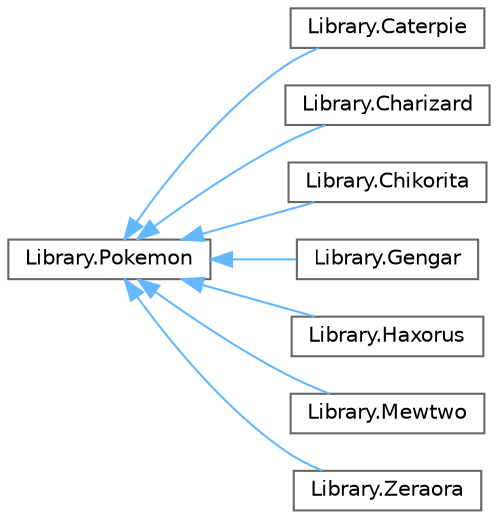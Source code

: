 digraph "Graphical Class Hierarchy"
{
 // INTERACTIVE_SVG=YES
 // LATEX_PDF_SIZE
  bgcolor="transparent";
  edge [fontname=Helvetica,fontsize=10,labelfontname=Helvetica,labelfontsize=10];
  node [fontname=Helvetica,fontsize=10,shape=box,height=0.2,width=0.4];
  rankdir="LR";
  Node0 [id="Node000000",label="Library.Pokemon",height=0.2,width=0.4,color="grey40", fillcolor="white", style="filled",URL="$classLibrary_1_1Pokemon.html",tooltip="Esta clase representa un Pokemon."];
  Node0 -> Node1 [id="edge6_Node000000_Node000001",dir="back",color="steelblue1",style="solid",tooltip=" "];
  Node1 [id="Node000001",label="Library.Caterpie",height=0.2,width=0.4,color="grey40", fillcolor="white", style="filled",URL="$classLibrary_1_1Caterpie.html",tooltip="Esta clase representa el Pokemon Caterpie. Al ser un Pokemon hereda de la clase Pokemon."];
  Node0 -> Node2 [id="edge7_Node000000_Node000002",dir="back",color="steelblue1",style="solid",tooltip=" "];
  Node2 [id="Node000002",label="Library.Charizard",height=0.2,width=0.4,color="grey40", fillcolor="white", style="filled",URL="$classLibrary_1_1Charizard.html",tooltip="Esta clase representa el Pokemon Charizard. Al ser un Pokemon hereda de la clase Pokemon."];
  Node0 -> Node3 [id="edge8_Node000000_Node000003",dir="back",color="steelblue1",style="solid",tooltip=" "];
  Node3 [id="Node000003",label="Library.Chikorita",height=0.2,width=0.4,color="grey40", fillcolor="white", style="filled",URL="$classLibrary_1_1Chikorita.html",tooltip="Esta clase representa el Pokemon Chikorita. Al ser un Pokemon hereda de la clase Pokemon."];
  Node0 -> Node4 [id="edge9_Node000000_Node000004",dir="back",color="steelblue1",style="solid",tooltip=" "];
  Node4 [id="Node000004",label="Library.Gengar",height=0.2,width=0.4,color="grey40", fillcolor="white", style="filled",URL="$classLibrary_1_1Gengar.html",tooltip="Esta clase representa el Pokemon Gengar. Al ser un Pokemon hereda de la clase Pokemon."];
  Node0 -> Node5 [id="edge10_Node000000_Node000005",dir="back",color="steelblue1",style="solid",tooltip=" "];
  Node5 [id="Node000005",label="Library.Haxorus",height=0.2,width=0.4,color="grey40", fillcolor="white", style="filled",URL="$classLibrary_1_1Haxorus.html",tooltip="Esta clase representa el Pokemon Haxorus. Al ser un Pokemon hereda de la clase Pokemon."];
  Node0 -> Node6 [id="edge11_Node000000_Node000006",dir="back",color="steelblue1",style="solid",tooltip=" "];
  Node6 [id="Node000006",label="Library.Mewtwo",height=0.2,width=0.4,color="grey40", fillcolor="white", style="filled",URL="$classLibrary_1_1Mewtwo.html",tooltip="Esta clase representa el Pokemon Mewtwo. Al ser un Pokemon hereda de la clase Pokemon."];
  Node0 -> Node7 [id="edge12_Node000000_Node000007",dir="back",color="steelblue1",style="solid",tooltip=" "];
  Node7 [id="Node000007",label="Library.Zeraora",height=0.2,width=0.4,color="grey40", fillcolor="white", style="filled",URL="$classLibrary_1_1Zeraora.html",tooltip="Esta clase representa el Pokemon Zeraora. Al ser un Pokemon hereda de la clase Pokemon."];
}
